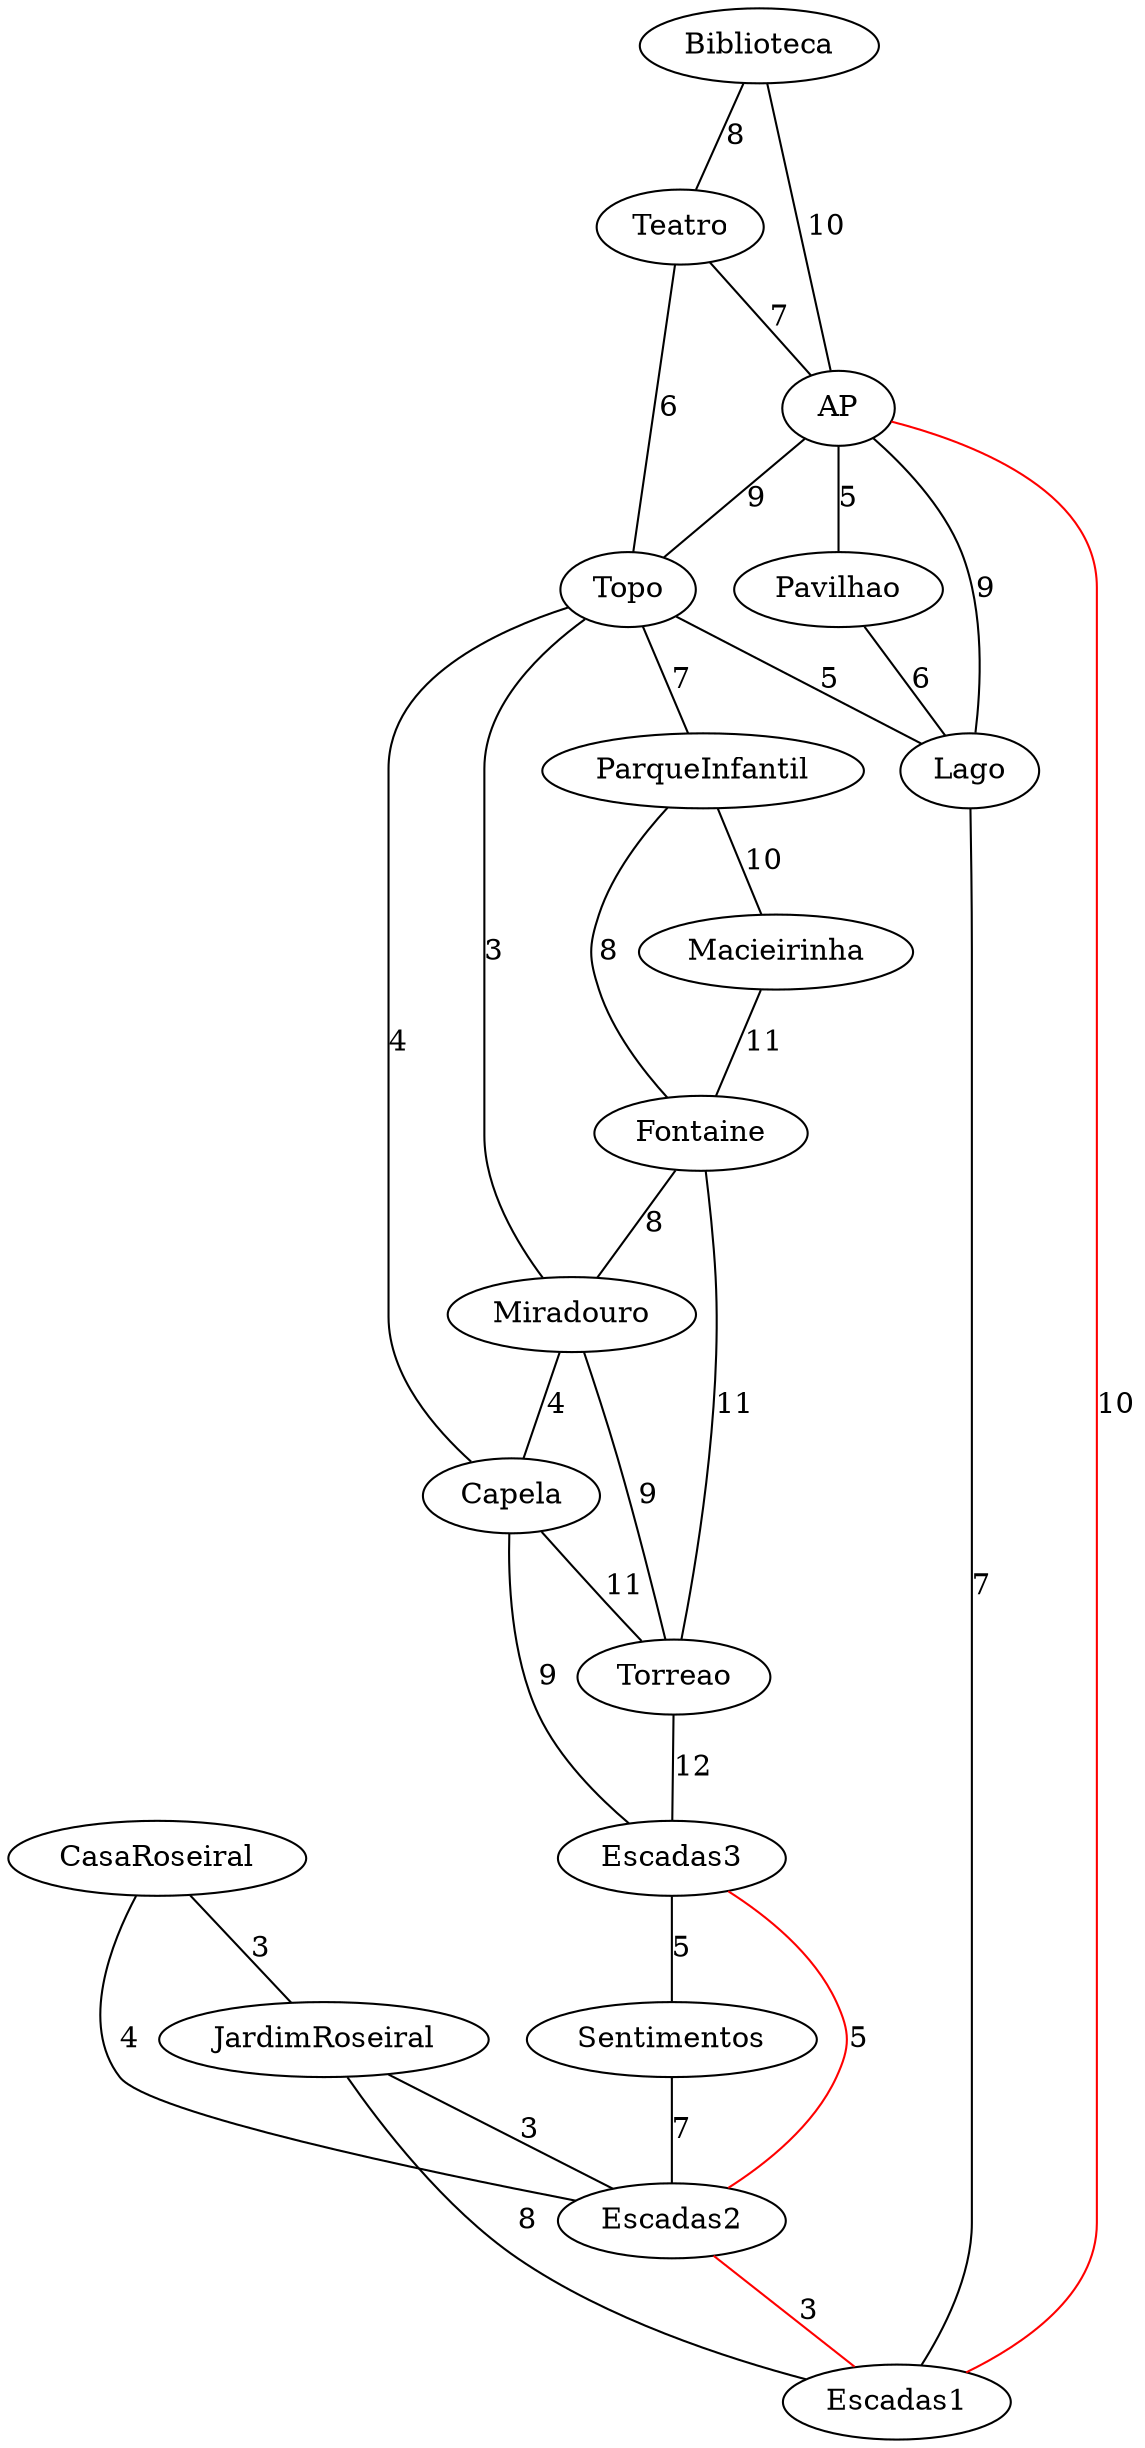 graph G {
Biblioteca -- Teatro [label="8"];
Biblioteca -- AP [label="10"];
Teatro -- AP [label="7"];
Teatro -- Topo [label="6"];
AP -- Pavilhao [label="5"];
AP -- Topo [label="9"];
AP -- Lago [label="9"];
AP -- Escadas1 [label="10", color=red];
Pavilhao -- Lago [label="6"];
Topo -- ParqueInfantil [label="7"];
Topo -- Miradouro [label="3"];
Topo -- Capela [label="4"];
Topo -- Lago [label="5"];
ParqueInfantil -- Macieirinha [label="10"];
ParqueInfantil -- Fontaine [label="8"];
Macieirinha -- Fontaine [label="11"];
Fontaine -- Miradouro [label="8"];
Fontaine -- Torreao [label="11"];
Miradouro -- Capela [label="4"];
Miradouro -- Torreao [label="9"];
Capela -- Torreao [label="11"];
Capela -- Escadas3 [label="9"];
Torreao -- Escadas3 [label="12"];
Lago -- Escadas1 [label="7"];
Escadas3 -- Sentimentos [label="5"];
Escadas3 -- Escadas2 [label="5", color=red];
Sentimentos -- Escadas2 [label="7"];
CasaRoseiral -- JardimRoseiral [label="3"];
CasaRoseiral -- Escadas2 [label="4"];
JardimRoseiral -- Escadas2 [label="3"];
JardimRoseiral -- Escadas1 [label="8"];
Escadas2 -- Escadas1 [label="3", color=red];
}
